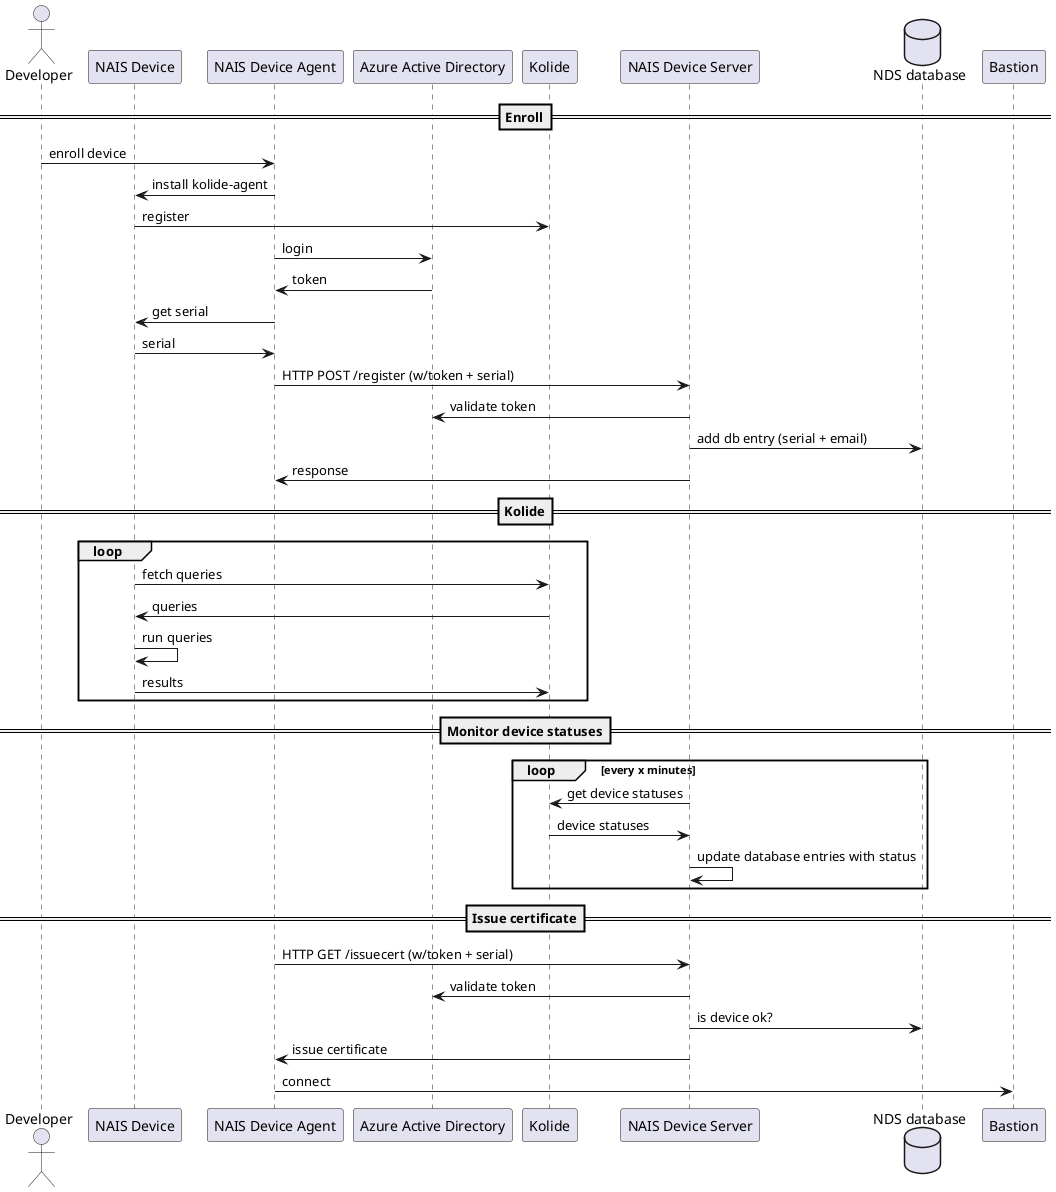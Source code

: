 @startuml component

actor developer as "Developer"
participant device as "NAIS Device"
participant nda as "NAIS Device Agent"
participant aad as "Azure Active Directory"
participant kolide as "Kolide"
participant nds as "NAIS Device Server"
database ndsdb as "NDS database"
participant bastion as "Bastion"

==Enroll==
developer -> nda: enroll device
nda -> device: install kolide-agent
device -> kolide: register
nda -> aad: login
aad -> nda: token
nda -> device: get serial
device -> nda: serial
nda -> nds: HTTP POST /register (w/token + serial)
nds -> aad: validate token
nds -> ndsdb: add db entry (serial + email)
nds -> nda: response

==Kolide==
loop
    device -> kolide: fetch queries
    kolide -> device: queries
    device -> device: run queries
    device -> kolide: results
end

==Monitor device statuses==
loop every x minutes
   nds -> kolide: get device statuses
   kolide -> nds: device statuses
   nds -> nds: update database entries with status
end

==Issue certificate==
nda -> nds: HTTP GET /issuecert (w/token + serial)
nds -> aad: validate token
nds -> ndsdb: is device ok?
nds -> nda: issue certificate
nda -> bastion: connect

@enduml
